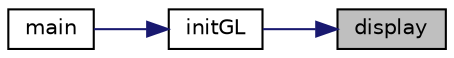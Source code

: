 digraph "display"
{
 // INTERACTIVE_SVG=YES
 // LATEX_PDF_SIZE
  edge [fontname="Helvetica",fontsize="10",labelfontname="Helvetica",labelfontsize="10"];
  node [fontname="Helvetica",fontsize="10",shape=record];
  rankdir="RL";
  Node1 [label="display",height=0.2,width=0.4,color="black", fillcolor="grey75", style="filled", fontcolor="black",tooltip="A function ."];
  Node1 -> Node2 [dir="back",color="midnightblue",fontsize="10",style="solid",fontname="Helvetica"];
  Node2 [label="initGL",height=0.2,width=0.4,color="black", fillcolor="white", style="filled",URL="$backup_2gol_8cpp.html#aeb68a9f2b1445ecae15d06733fc0741c",tooltip="A init function ."];
  Node2 -> Node3 [dir="back",color="midnightblue",fontsize="10",style="solid",fontname="Helvetica"];
  Node3 [label="main",height=0.2,width=0.4,color="black", fillcolor="white", style="filled",URL="$backup_2gol_8cpp.html#a0ddf1224851353fc92bfbff6f499fa97",tooltip=" "];
}
